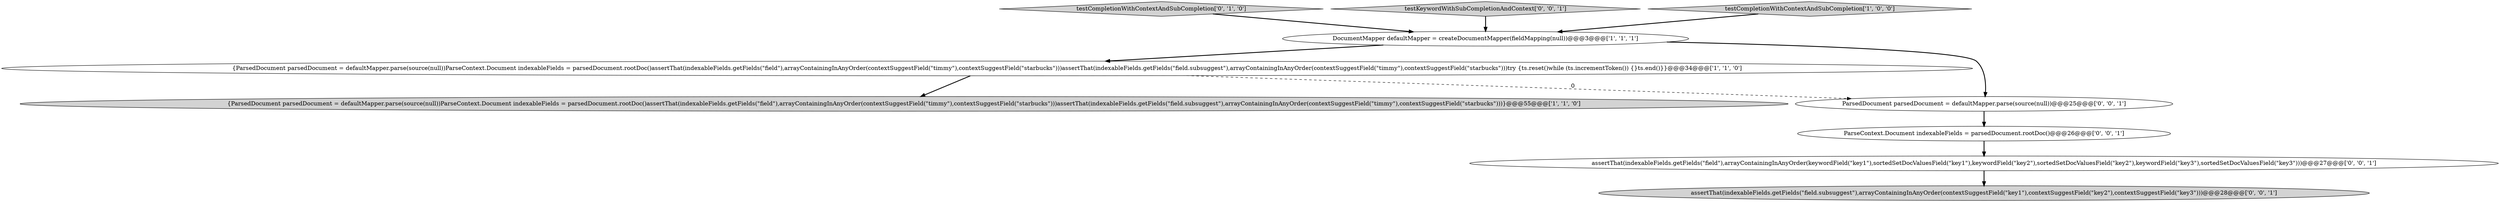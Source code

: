 digraph {
0 [style = filled, label = "DocumentMapper defaultMapper = createDocumentMapper(fieldMapping(null))@@@3@@@['1', '1', '1']", fillcolor = white, shape = ellipse image = "AAA0AAABBB1BBB"];
4 [style = filled, label = "testCompletionWithContextAndSubCompletion['0', '1', '0']", fillcolor = lightgray, shape = diamond image = "AAA0AAABBB2BBB"];
3 [style = filled, label = "{ParsedDocument parsedDocument = defaultMapper.parse(source(null))ParseContext.Document indexableFields = parsedDocument.rootDoc()assertThat(indexableFields.getFields(\"field\"),arrayContainingInAnyOrder(contextSuggestField(\"timmy\"),contextSuggestField(\"starbucks\")))assertThat(indexableFields.getFields(\"field.subsuggest\"),arrayContainingInAnyOrder(contextSuggestField(\"timmy\"),contextSuggestField(\"starbucks\")))try {ts.reset()while (ts.incrementToken()) {}ts.end()}}@@@34@@@['1', '1', '0']", fillcolor = white, shape = ellipse image = "AAA0AAABBB1BBB"];
2 [style = filled, label = "{ParsedDocument parsedDocument = defaultMapper.parse(source(null))ParseContext.Document indexableFields = parsedDocument.rootDoc()assertThat(indexableFields.getFields(\"field\"),arrayContainingInAnyOrder(contextSuggestField(\"timmy\"),contextSuggestField(\"starbucks\")))assertThat(indexableFields.getFields(\"field.subsuggest\"),arrayContainingInAnyOrder(contextSuggestField(\"timmy\"),contextSuggestField(\"starbucks\")))}@@@55@@@['1', '1', '0']", fillcolor = lightgray, shape = ellipse image = "AAA0AAABBB1BBB"];
7 [style = filled, label = "testKeywordWithSubCompletionAndContext['0', '0', '1']", fillcolor = lightgray, shape = diamond image = "AAA0AAABBB3BBB"];
1 [style = filled, label = "testCompletionWithContextAndSubCompletion['1', '0', '0']", fillcolor = lightgray, shape = diamond image = "AAA0AAABBB1BBB"];
8 [style = filled, label = "assertThat(indexableFields.getFields(\"field\"),arrayContainingInAnyOrder(keywordField(\"key1\"),sortedSetDocValuesField(\"key1\"),keywordField(\"key2\"),sortedSetDocValuesField(\"key2\"),keywordField(\"key3\"),sortedSetDocValuesField(\"key3\")))@@@27@@@['0', '0', '1']", fillcolor = white, shape = ellipse image = "AAA0AAABBB3BBB"];
6 [style = filled, label = "ParsedDocument parsedDocument = defaultMapper.parse(source(null))@@@25@@@['0', '0', '1']", fillcolor = white, shape = ellipse image = "AAA0AAABBB3BBB"];
5 [style = filled, label = "assertThat(indexableFields.getFields(\"field.subsuggest\"),arrayContainingInAnyOrder(contextSuggestField(\"key1\"),contextSuggestField(\"key2\"),contextSuggestField(\"key3\")))@@@28@@@['0', '0', '1']", fillcolor = lightgray, shape = ellipse image = "AAA0AAABBB3BBB"];
9 [style = filled, label = "ParseContext.Document indexableFields = parsedDocument.rootDoc()@@@26@@@['0', '0', '1']", fillcolor = white, shape = ellipse image = "AAA0AAABBB3BBB"];
0->6 [style = bold, label=""];
3->6 [style = dashed, label="0"];
9->8 [style = bold, label=""];
0->3 [style = bold, label=""];
8->5 [style = bold, label=""];
7->0 [style = bold, label=""];
3->2 [style = bold, label=""];
4->0 [style = bold, label=""];
1->0 [style = bold, label=""];
6->9 [style = bold, label=""];
}
